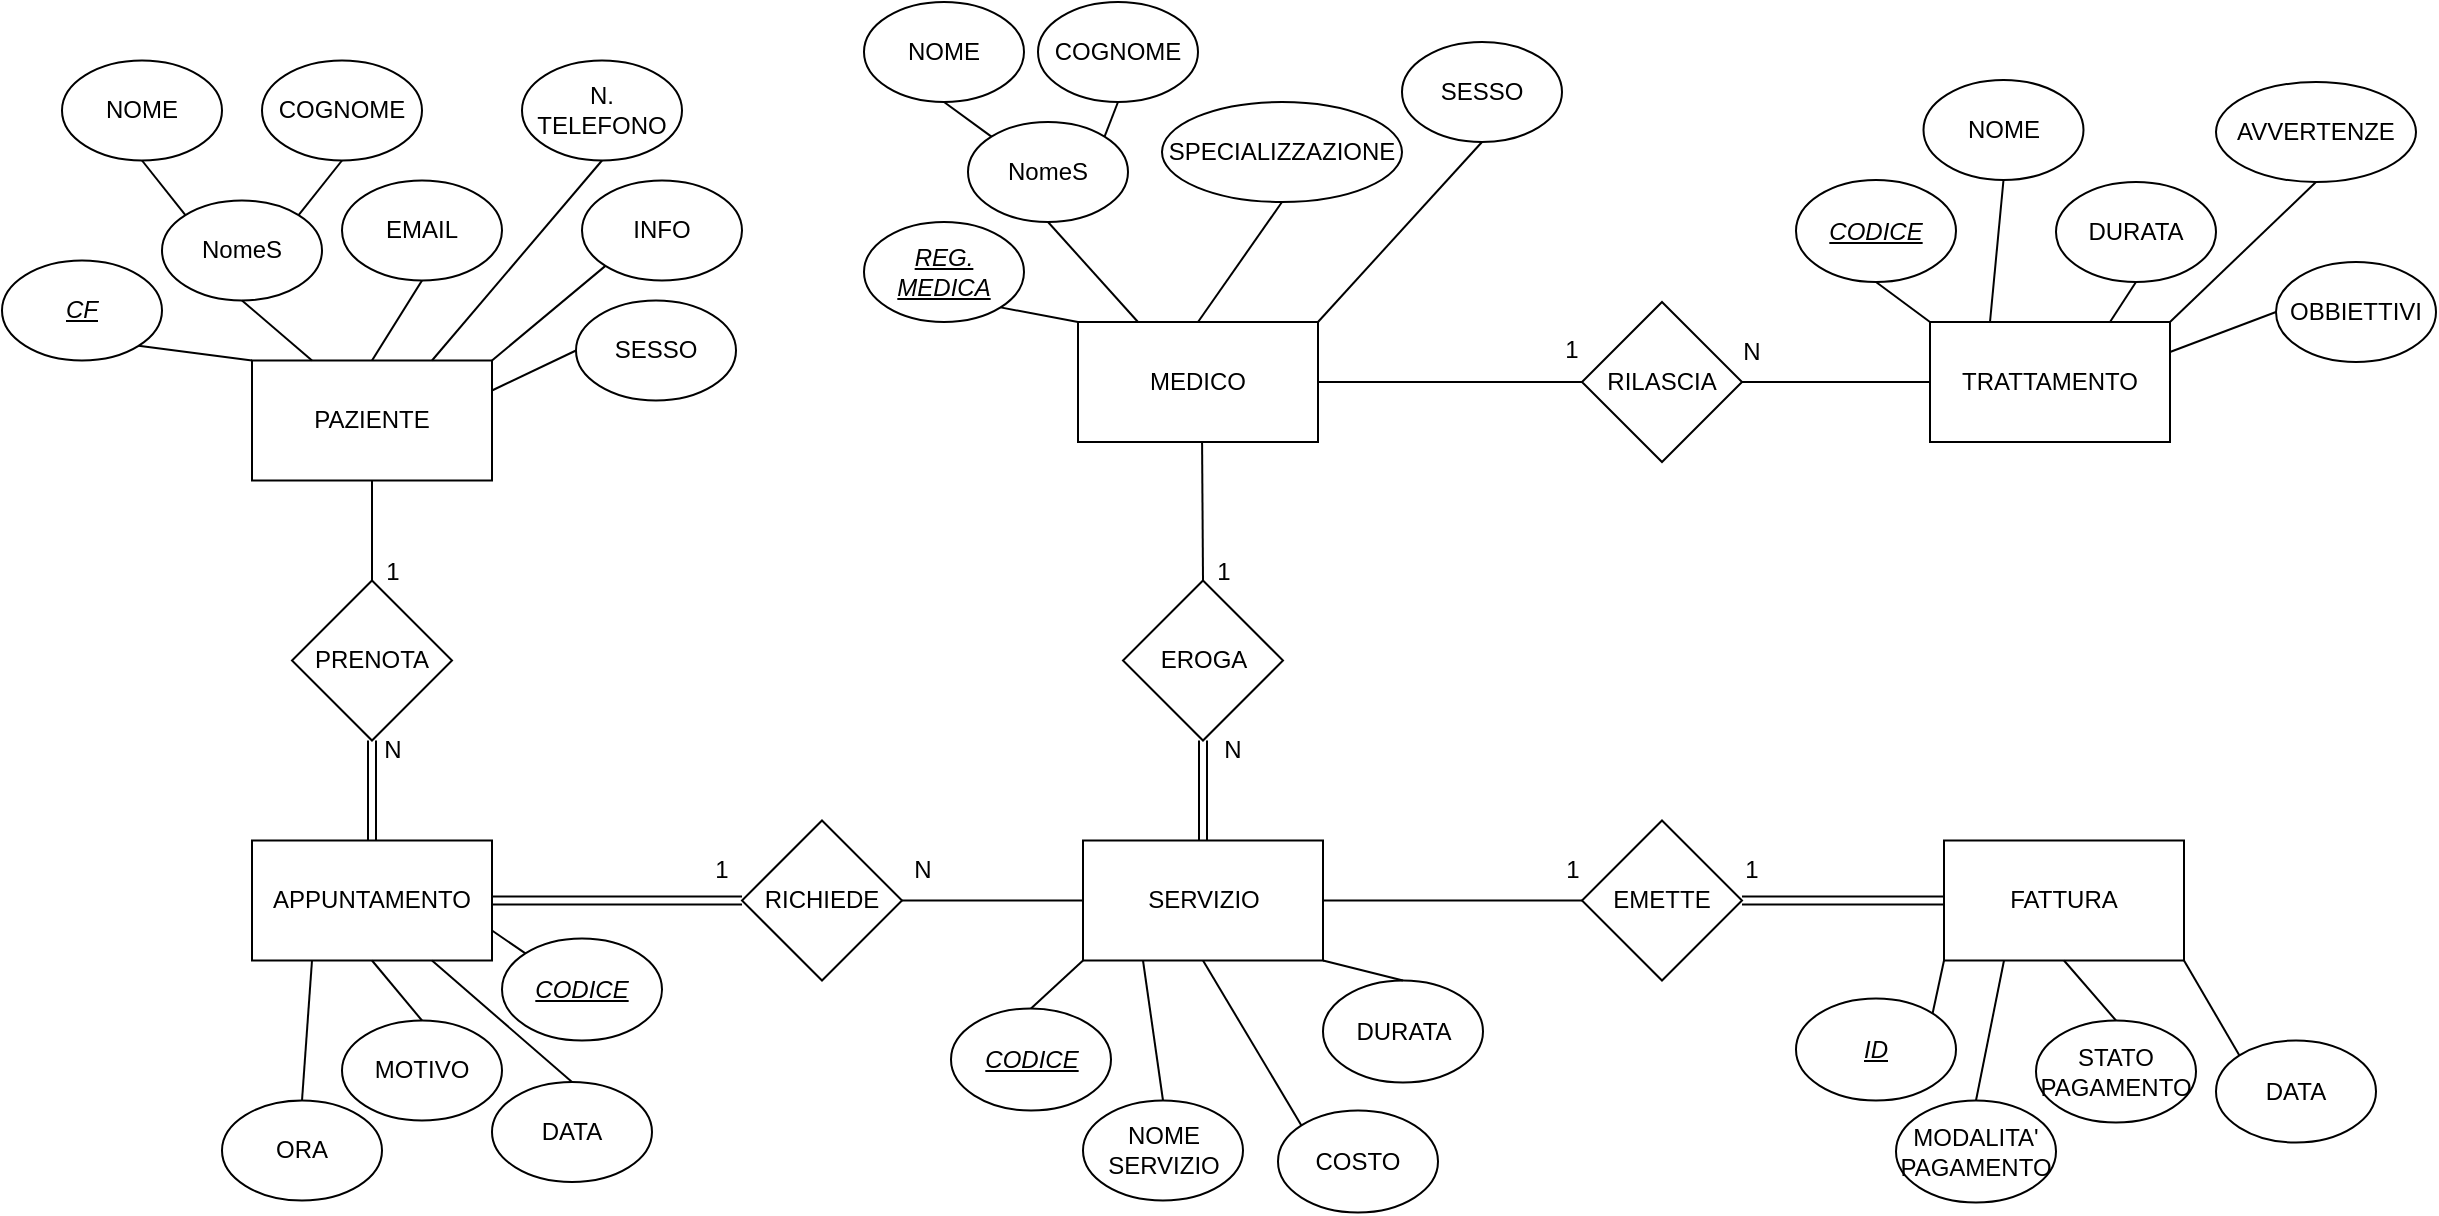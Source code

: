 <mxfile version="24.4.0" type="device">
  <diagram name="Pagina-1" id="QTGkaFuVufyVtia51VzJ">
    <mxGraphModel dx="1813" dy="831" grid="1" gridSize="10" guides="1" tooltips="1" connect="1" arrows="1" fold="1" page="1" pageScale="1" pageWidth="827" pageHeight="1169" math="0" shadow="0">
      <root>
        <mxCell id="0" />
        <mxCell id="1" parent="0" />
        <mxCell id="JJwk-e65k5FWWCbelavX-6" value="PAZIENTE" style="rounded=0;whiteSpace=wrap;html=1;" parent="1" vertex="1">
          <mxGeometry x="-505" y="409.25" width="120" height="60" as="geometry" />
        </mxCell>
        <mxCell id="JJwk-e65k5FWWCbelavX-7" value="MEDICO" style="rounded=0;whiteSpace=wrap;html=1;" parent="1" vertex="1">
          <mxGeometry x="-92" y="390" width="120" height="60" as="geometry" />
        </mxCell>
        <mxCell id="JJwk-e65k5FWWCbelavX-8" value="TRATTAMENTO" style="rounded=0;whiteSpace=wrap;html=1;" parent="1" vertex="1">
          <mxGeometry x="334" y="390" width="120" height="60" as="geometry" />
        </mxCell>
        <mxCell id="JJwk-e65k5FWWCbelavX-9" value="SERVIZIO" style="rounded=0;whiteSpace=wrap;html=1;" parent="1" vertex="1">
          <mxGeometry x="-89.5" y="649.25" width="120" height="60" as="geometry" />
        </mxCell>
        <mxCell id="JJwk-e65k5FWWCbelavX-10" value="FATTURA" style="rounded=0;whiteSpace=wrap;html=1;" parent="1" vertex="1">
          <mxGeometry x="341" y="649.25" width="120" height="60" as="geometry" />
        </mxCell>
        <mxCell id="JJwk-e65k5FWWCbelavX-11" value="APPUNTAMENTO" style="rounded=0;whiteSpace=wrap;html=1;" parent="1" vertex="1">
          <mxGeometry x="-505" y="649.25" width="120" height="60" as="geometry" />
        </mxCell>
        <mxCell id="JJwk-e65k5FWWCbelavX-13" value="NomeS" style="ellipse;whiteSpace=wrap;html=1;" parent="1" vertex="1">
          <mxGeometry x="-550" y="329.25" width="80" height="50" as="geometry" />
        </mxCell>
        <mxCell id="JJwk-e65k5FWWCbelavX-14" value="COGNOME" style="ellipse;whiteSpace=wrap;html=1;" parent="1" vertex="1">
          <mxGeometry x="-500" y="259.25" width="80" height="50" as="geometry" />
        </mxCell>
        <mxCell id="JJwk-e65k5FWWCbelavX-15" value="N. TELEFONO" style="ellipse;whiteSpace=wrap;html=1;" parent="1" vertex="1">
          <mxGeometry x="-370" y="259.25" width="80" height="50" as="geometry" />
        </mxCell>
        <mxCell id="JJwk-e65k5FWWCbelavX-16" value="EMAIL" style="ellipse;whiteSpace=wrap;html=1;" parent="1" vertex="1">
          <mxGeometry x="-460" y="319.25" width="80" height="50" as="geometry" />
        </mxCell>
        <mxCell id="JJwk-e65k5FWWCbelavX-17" value="INFO" style="ellipse;whiteSpace=wrap;html=1;" parent="1" vertex="1">
          <mxGeometry x="-340" y="319.25" width="80" height="50" as="geometry" />
        </mxCell>
        <mxCell id="JJwk-e65k5FWWCbelavX-18" value="&lt;i&gt;&lt;u&gt;CF&lt;/u&gt;&lt;/i&gt;" style="ellipse;whiteSpace=wrap;html=1;" parent="1" vertex="1">
          <mxGeometry x="-630" y="359.25" width="80" height="50" as="geometry" />
        </mxCell>
        <mxCell id="JJwk-e65k5FWWCbelavX-19" value="" style="endArrow=none;html=1;rounded=0;entryX=1;entryY=1;entryDx=0;entryDy=0;exitX=0;exitY=0;exitDx=0;exitDy=0;" parent="1" source="JJwk-e65k5FWWCbelavX-6" target="JJwk-e65k5FWWCbelavX-18" edge="1">
          <mxGeometry width="50" height="50" relative="1" as="geometry">
            <mxPoint x="-625" y="749.25" as="sourcePoint" />
            <mxPoint x="-575" y="699.25" as="targetPoint" />
          </mxGeometry>
        </mxCell>
        <mxCell id="JJwk-e65k5FWWCbelavX-20" value="" style="endArrow=none;html=1;rounded=0;exitX=0.25;exitY=0;exitDx=0;exitDy=0;entryX=0.5;entryY=1;entryDx=0;entryDy=0;" parent="1" source="JJwk-e65k5FWWCbelavX-6" target="JJwk-e65k5FWWCbelavX-13" edge="1">
          <mxGeometry width="50" height="50" relative="1" as="geometry">
            <mxPoint x="-495" y="419.25" as="sourcePoint" />
            <mxPoint x="-475" y="359.25" as="targetPoint" />
          </mxGeometry>
        </mxCell>
        <mxCell id="JJwk-e65k5FWWCbelavX-21" value="" style="endArrow=none;html=1;rounded=0;entryX=0.5;entryY=1;entryDx=0;entryDy=0;exitX=1;exitY=0;exitDx=0;exitDy=0;" parent="1" source="JJwk-e65k5FWWCbelavX-13" target="JJwk-e65k5FWWCbelavX-14" edge="1">
          <mxGeometry width="50" height="50" relative="1" as="geometry">
            <mxPoint x="-635" y="749.25" as="sourcePoint" />
            <mxPoint x="-585" y="699.25" as="targetPoint" />
          </mxGeometry>
        </mxCell>
        <mxCell id="JJwk-e65k5FWWCbelavX-22" value="" style="endArrow=none;html=1;rounded=0;entryX=0.5;entryY=1;entryDx=0;entryDy=0;exitX=0.5;exitY=0;exitDx=0;exitDy=0;" parent="1" source="JJwk-e65k5FWWCbelavX-6" target="JJwk-e65k5FWWCbelavX-16" edge="1">
          <mxGeometry width="50" height="50" relative="1" as="geometry">
            <mxPoint x="-495" y="719.25" as="sourcePoint" />
            <mxPoint x="-445" y="669.25" as="targetPoint" />
          </mxGeometry>
        </mxCell>
        <mxCell id="JJwk-e65k5FWWCbelavX-23" value="" style="endArrow=none;html=1;rounded=0;entryX=0.5;entryY=1;entryDx=0;entryDy=0;exitX=0.75;exitY=0;exitDx=0;exitDy=0;" parent="1" source="JJwk-e65k5FWWCbelavX-6" target="JJwk-e65k5FWWCbelavX-15" edge="1">
          <mxGeometry width="50" height="50" relative="1" as="geometry">
            <mxPoint x="-445" y="649.25" as="sourcePoint" />
            <mxPoint x="-395" y="599.25" as="targetPoint" />
          </mxGeometry>
        </mxCell>
        <mxCell id="JJwk-e65k5FWWCbelavX-24" value="" style="endArrow=none;html=1;rounded=0;entryX=0;entryY=1;entryDx=0;entryDy=0;exitX=1;exitY=0;exitDx=0;exitDy=0;" parent="1" source="JJwk-e65k5FWWCbelavX-6" target="JJwk-e65k5FWWCbelavX-17" edge="1">
          <mxGeometry width="50" height="50" relative="1" as="geometry">
            <mxPoint x="-485" y="709.25" as="sourcePoint" />
            <mxPoint x="-435" y="659.25" as="targetPoint" />
          </mxGeometry>
        </mxCell>
        <mxCell id="JJwk-e65k5FWWCbelavX-25" value="&lt;i&gt;&lt;u&gt;REG. MEDICA&lt;/u&gt;&lt;/i&gt;" style="ellipse;whiteSpace=wrap;html=1;" parent="1" vertex="1">
          <mxGeometry x="-199" y="340" width="80" height="50" as="geometry" />
        </mxCell>
        <mxCell id="JJwk-e65k5FWWCbelavX-29" value="SPECIALIZZAZIONE" style="ellipse;whiteSpace=wrap;html=1;" parent="1" vertex="1">
          <mxGeometry x="-50" y="280" width="120" height="50" as="geometry" />
        </mxCell>
        <mxCell id="JJwk-e65k5FWWCbelavX-30" value="NOME" style="ellipse;whiteSpace=wrap;html=1;" parent="1" vertex="1">
          <mxGeometry x="-600" y="259.25" width="80" height="50" as="geometry" />
        </mxCell>
        <mxCell id="JJwk-e65k5FWWCbelavX-31" value="" style="endArrow=none;html=1;rounded=0;entryX=0.5;entryY=1;entryDx=0;entryDy=0;exitX=0;exitY=0;exitDx=0;exitDy=0;" parent="1" source="JJwk-e65k5FWWCbelavX-13" target="JJwk-e65k5FWWCbelavX-30" edge="1">
          <mxGeometry width="50" height="50" relative="1" as="geometry">
            <mxPoint x="-700" y="449.25" as="sourcePoint" />
            <mxPoint x="-650" y="399.25" as="targetPoint" />
          </mxGeometry>
        </mxCell>
        <mxCell id="JJwk-e65k5FWWCbelavX-32" value="SESSO" style="ellipse;whiteSpace=wrap;html=1;" parent="1" vertex="1">
          <mxGeometry x="-343" y="379.25" width="80" height="50" as="geometry" />
        </mxCell>
        <mxCell id="JJwk-e65k5FWWCbelavX-33" value="" style="endArrow=none;html=1;rounded=0;entryX=0;entryY=0.5;entryDx=0;entryDy=0;exitX=1;exitY=0.25;exitDx=0;exitDy=0;" parent="1" source="JJwk-e65k5FWWCbelavX-6" target="JJwk-e65k5FWWCbelavX-32" edge="1">
          <mxGeometry width="50" height="50" relative="1" as="geometry">
            <mxPoint x="-353" y="419.25" as="sourcePoint" />
            <mxPoint x="-318" y="372.25" as="targetPoint" />
          </mxGeometry>
        </mxCell>
        <mxCell id="JJwk-e65k5FWWCbelavX-34" value="NomeS" style="ellipse;whiteSpace=wrap;html=1;" parent="1" vertex="1">
          <mxGeometry x="-147" y="290" width="80" height="50" as="geometry" />
        </mxCell>
        <mxCell id="JJwk-e65k5FWWCbelavX-35" value="COGNOME" style="ellipse;whiteSpace=wrap;html=1;" parent="1" vertex="1">
          <mxGeometry x="-112" y="230" width="80" height="50" as="geometry" />
        </mxCell>
        <mxCell id="JJwk-e65k5FWWCbelavX-36" value="NOME" style="ellipse;whiteSpace=wrap;html=1;" parent="1" vertex="1">
          <mxGeometry x="-199" y="230" width="80" height="50" as="geometry" />
        </mxCell>
        <mxCell id="JJwk-e65k5FWWCbelavX-37" value="" style="endArrow=none;html=1;rounded=0;entryX=0.5;entryY=1;entryDx=0;entryDy=0;exitX=1;exitY=0;exitDx=0;exitDy=0;" parent="1" source="JJwk-e65k5FWWCbelavX-34" target="JJwk-e65k5FWWCbelavX-35" edge="1">
          <mxGeometry width="50" height="50" relative="1" as="geometry">
            <mxPoint x="-302" y="350" as="sourcePoint" />
            <mxPoint x="-252" y="300" as="targetPoint" />
          </mxGeometry>
        </mxCell>
        <mxCell id="JJwk-e65k5FWWCbelavX-38" value="" style="endArrow=none;html=1;rounded=0;entryX=0.5;entryY=1;entryDx=0;entryDy=0;exitX=0;exitY=0;exitDx=0;exitDy=0;" parent="1" source="JJwk-e65k5FWWCbelavX-34" target="JJwk-e65k5FWWCbelavX-36" edge="1">
          <mxGeometry width="50" height="50" relative="1" as="geometry">
            <mxPoint x="-312" y="340" as="sourcePoint" />
            <mxPoint x="-262" y="290" as="targetPoint" />
          </mxGeometry>
        </mxCell>
        <mxCell id="JJwk-e65k5FWWCbelavX-39" value="SESSO" style="ellipse;whiteSpace=wrap;html=1;" parent="1" vertex="1">
          <mxGeometry x="70" y="250" width="80" height="50" as="geometry" />
        </mxCell>
        <mxCell id="JJwk-e65k5FWWCbelavX-40" value="" style="endArrow=none;html=1;rounded=0;entryX=0;entryY=0;entryDx=0;entryDy=0;exitX=1;exitY=1;exitDx=0;exitDy=0;" parent="1" source="JJwk-e65k5FWWCbelavX-25" target="JJwk-e65k5FWWCbelavX-7" edge="1">
          <mxGeometry width="50" height="50" relative="1" as="geometry">
            <mxPoint x="-192" y="500" as="sourcePoint" />
            <mxPoint x="-142" y="450" as="targetPoint" />
          </mxGeometry>
        </mxCell>
        <mxCell id="JJwk-e65k5FWWCbelavX-41" value="" style="endArrow=none;html=1;rounded=0;entryX=0.5;entryY=1;entryDx=0;entryDy=0;exitX=0.25;exitY=0;exitDx=0;exitDy=0;" parent="1" source="JJwk-e65k5FWWCbelavX-7" target="JJwk-e65k5FWWCbelavX-34" edge="1">
          <mxGeometry width="50" height="50" relative="1" as="geometry">
            <mxPoint x="-192" y="560" as="sourcePoint" />
            <mxPoint x="-142" y="510" as="targetPoint" />
          </mxGeometry>
        </mxCell>
        <mxCell id="JJwk-e65k5FWWCbelavX-42" value="" style="endArrow=none;html=1;rounded=0;entryX=0.5;entryY=1;entryDx=0;entryDy=0;exitX=0.5;exitY=0;exitDx=0;exitDy=0;" parent="1" source="JJwk-e65k5FWWCbelavX-7" target="JJwk-e65k5FWWCbelavX-29" edge="1">
          <mxGeometry width="50" height="50" relative="1" as="geometry">
            <mxPoint x="-142" y="660" as="sourcePoint" />
            <mxPoint x="-92" y="610" as="targetPoint" />
          </mxGeometry>
        </mxCell>
        <mxCell id="JJwk-e65k5FWWCbelavX-43" value="" style="endArrow=none;html=1;rounded=0;entryX=0.5;entryY=1;entryDx=0;entryDy=0;exitX=1;exitY=0;exitDx=0;exitDy=0;" parent="1" source="JJwk-e65k5FWWCbelavX-7" target="JJwk-e65k5FWWCbelavX-39" edge="1">
          <mxGeometry width="50" height="50" relative="1" as="geometry">
            <mxPoint x="-2" y="600" as="sourcePoint" />
            <mxPoint x="48" y="550" as="targetPoint" />
          </mxGeometry>
        </mxCell>
        <mxCell id="JJwk-e65k5FWWCbelavX-44" value="NOME&lt;div&gt;SERVIZIO&lt;/div&gt;" style="ellipse;whiteSpace=wrap;html=1;" parent="1" vertex="1">
          <mxGeometry x="-89.5" y="779.25" width="80" height="50" as="geometry" />
        </mxCell>
        <mxCell id="JJwk-e65k5FWWCbelavX-45" value="COSTO" style="ellipse;whiteSpace=wrap;html=1;" parent="1" vertex="1">
          <mxGeometry x="8" y="784.25" width="80" height="51" as="geometry" />
        </mxCell>
        <mxCell id="JJwk-e65k5FWWCbelavX-46" value="DURATA" style="ellipse;whiteSpace=wrap;html=1;" parent="1" vertex="1">
          <mxGeometry x="30.5" y="719.25" width="80" height="51" as="geometry" />
        </mxCell>
        <mxCell id="JJwk-e65k5FWWCbelavX-48" value="&lt;i&gt;&lt;u&gt;CODICE&lt;/u&gt;&lt;/i&gt;" style="ellipse;whiteSpace=wrap;html=1;" parent="1" vertex="1">
          <mxGeometry x="-155.5" y="733.25" width="80" height="51" as="geometry" />
        </mxCell>
        <mxCell id="JJwk-e65k5FWWCbelavX-49" value="" style="endArrow=none;html=1;rounded=0;entryX=0;entryY=1;entryDx=0;entryDy=0;exitX=0.5;exitY=0;exitDx=0;exitDy=0;" parent="1" source="JJwk-e65k5FWWCbelavX-48" target="JJwk-e65k5FWWCbelavX-9" edge="1">
          <mxGeometry width="50" height="50" relative="1" as="geometry">
            <mxPoint x="-225" y="729.25" as="sourcePoint" />
            <mxPoint x="-175" y="679.25" as="targetPoint" />
          </mxGeometry>
        </mxCell>
        <mxCell id="JJwk-e65k5FWWCbelavX-50" value="" style="endArrow=none;html=1;rounded=0;entryX=0.5;entryY=0;entryDx=0;entryDy=0;exitX=0.25;exitY=1;exitDx=0;exitDy=0;" parent="1" source="JJwk-e65k5FWWCbelavX-9" target="JJwk-e65k5FWWCbelavX-44" edge="1">
          <mxGeometry width="50" height="50" relative="1" as="geometry">
            <mxPoint x="-295" y="749.25" as="sourcePoint" />
            <mxPoint x="-245" y="699.25" as="targetPoint" />
          </mxGeometry>
        </mxCell>
        <mxCell id="JJwk-e65k5FWWCbelavX-51" value="" style="endArrow=none;html=1;rounded=0;entryX=0;entryY=0;entryDx=0;entryDy=0;exitX=0.5;exitY=1;exitDx=0;exitDy=0;" parent="1" source="JJwk-e65k5FWWCbelavX-9" target="JJwk-e65k5FWWCbelavX-45" edge="1">
          <mxGeometry width="50" height="50" relative="1" as="geometry">
            <mxPoint x="-215" y="769.25" as="sourcePoint" />
            <mxPoint x="-165" y="719.25" as="targetPoint" />
          </mxGeometry>
        </mxCell>
        <mxCell id="JJwk-e65k5FWWCbelavX-52" value="" style="endArrow=none;html=1;rounded=0;entryX=0.5;entryY=0;entryDx=0;entryDy=0;exitX=1;exitY=1;exitDx=0;exitDy=0;" parent="1" source="JJwk-e65k5FWWCbelavX-9" target="JJwk-e65k5FWWCbelavX-46" edge="1">
          <mxGeometry width="50" height="50" relative="1" as="geometry">
            <mxPoint x="35" y="779.25" as="sourcePoint" />
            <mxPoint x="85" y="729.25" as="targetPoint" />
          </mxGeometry>
        </mxCell>
        <mxCell id="JJwk-e65k5FWWCbelavX-53" value="MODALITA&#39;&lt;div&gt;PAGAMENTO&lt;/div&gt;" style="ellipse;whiteSpace=wrap;html=1;" parent="1" vertex="1">
          <mxGeometry x="317" y="779.25" width="80" height="51" as="geometry" />
        </mxCell>
        <mxCell id="JJwk-e65k5FWWCbelavX-54" value="STATO&lt;div&gt;PAGAMENTO&lt;/div&gt;" style="ellipse;whiteSpace=wrap;html=1;" parent="1" vertex="1">
          <mxGeometry x="387" y="739.25" width="80" height="51" as="geometry" />
        </mxCell>
        <mxCell id="JJwk-e65k5FWWCbelavX-56" value="DATA" style="ellipse;whiteSpace=wrap;html=1;" parent="1" vertex="1">
          <mxGeometry x="477" y="749.25" width="80" height="51" as="geometry" />
        </mxCell>
        <mxCell id="JJwk-e65k5FWWCbelavX-61" value="&lt;i&gt;&lt;u&gt;ID&lt;/u&gt;&lt;/i&gt;" style="ellipse;whiteSpace=wrap;html=1;" parent="1" vertex="1">
          <mxGeometry x="267" y="728.25" width="80" height="51" as="geometry" />
        </mxCell>
        <mxCell id="JJwk-e65k5FWWCbelavX-62" value="" style="endArrow=none;html=1;rounded=0;entryX=0;entryY=1;entryDx=0;entryDy=0;exitX=1;exitY=0;exitDx=0;exitDy=0;" parent="1" source="JJwk-e65k5FWWCbelavX-61" target="JJwk-e65k5FWWCbelavX-10" edge="1">
          <mxGeometry width="50" height="50" relative="1" as="geometry">
            <mxPoint x="332.75" y="1105.75" as="sourcePoint" />
            <mxPoint x="352.75" y="945.75" as="targetPoint" />
          </mxGeometry>
        </mxCell>
        <mxCell id="JJwk-e65k5FWWCbelavX-63" value="" style="endArrow=none;html=1;rounded=0;entryX=0.5;entryY=0;entryDx=0;entryDy=0;exitX=0.25;exitY=1;exitDx=0;exitDy=0;" parent="1" source="JJwk-e65k5FWWCbelavX-10" target="JJwk-e65k5FWWCbelavX-53" edge="1">
          <mxGeometry width="50" height="50" relative="1" as="geometry">
            <mxPoint x="412.75" y="945.75" as="sourcePoint" />
            <mxPoint x="422.75" y="1075.75" as="targetPoint" />
          </mxGeometry>
        </mxCell>
        <mxCell id="JJwk-e65k5FWWCbelavX-64" value="" style="endArrow=none;html=1;rounded=0;entryX=0.5;entryY=0;entryDx=0;entryDy=0;exitX=0.5;exitY=1;exitDx=0;exitDy=0;" parent="1" source="JJwk-e65k5FWWCbelavX-10" target="JJwk-e65k5FWWCbelavX-54" edge="1">
          <mxGeometry width="50" height="50" relative="1" as="geometry">
            <mxPoint x="442.75" y="945.75" as="sourcePoint" />
            <mxPoint x="432.75" y="1085.75" as="targetPoint" />
          </mxGeometry>
        </mxCell>
        <mxCell id="JJwk-e65k5FWWCbelavX-65" value="" style="endArrow=none;html=1;rounded=0;entryX=0;entryY=0;entryDx=0;entryDy=0;exitX=1;exitY=1;exitDx=0;exitDy=0;" parent="1" source="JJwk-e65k5FWWCbelavX-10" target="JJwk-e65k5FWWCbelavX-56" edge="1">
          <mxGeometry width="50" height="50" relative="1" as="geometry">
            <mxPoint x="472.75" y="945.75" as="sourcePoint" />
            <mxPoint x="442.75" y="1095.75" as="targetPoint" />
          </mxGeometry>
        </mxCell>
        <mxCell id="JJwk-e65k5FWWCbelavX-76" value="OBBIETTIVI" style="ellipse;whiteSpace=wrap;html=1;" parent="1" vertex="1">
          <mxGeometry x="507" y="360" width="80" height="50" as="geometry" />
        </mxCell>
        <mxCell id="JJwk-e65k5FWWCbelavX-77" value="NOME" style="ellipse;whiteSpace=wrap;html=1;" parent="1" vertex="1">
          <mxGeometry x="330.75" y="269" width="80" height="50" as="geometry" />
        </mxCell>
        <mxCell id="JJwk-e65k5FWWCbelavX-78" value="DURATA" style="ellipse;whiteSpace=wrap;html=1;" parent="1" vertex="1">
          <mxGeometry x="397" y="320" width="80" height="50" as="geometry" />
        </mxCell>
        <mxCell id="JJwk-e65k5FWWCbelavX-79" value="DATA" style="ellipse;whiteSpace=wrap;html=1;" parent="1" vertex="1">
          <mxGeometry x="-385" y="770" width="80" height="50" as="geometry" />
        </mxCell>
        <mxCell id="JJwk-e65k5FWWCbelavX-80" value="MOTIVO" style="ellipse;whiteSpace=wrap;html=1;" parent="1" vertex="1">
          <mxGeometry x="-460" y="739.25" width="80" height="50" as="geometry" />
        </mxCell>
        <mxCell id="JJwk-e65k5FWWCbelavX-81" value="ORA" style="ellipse;whiteSpace=wrap;html=1;" parent="1" vertex="1">
          <mxGeometry x="-520" y="779.25" width="80" height="50" as="geometry" />
        </mxCell>
        <mxCell id="JJwk-e65k5FWWCbelavX-82" value="AVVERTENZE" style="ellipse;whiteSpace=wrap;html=1;" parent="1" vertex="1">
          <mxGeometry x="477" y="270" width="100" height="50" as="geometry" />
        </mxCell>
        <mxCell id="JJwk-e65k5FWWCbelavX-83" value="&lt;i&gt;&lt;u&gt;CODICE&lt;/u&gt;&lt;/i&gt;" style="ellipse;whiteSpace=wrap;html=1;" parent="1" vertex="1">
          <mxGeometry x="267" y="319" width="80" height="51" as="geometry" />
        </mxCell>
        <mxCell id="JJwk-e65k5FWWCbelavX-84" value="" style="endArrow=none;html=1;rounded=0;entryX=0;entryY=0.5;entryDx=0;entryDy=0;exitX=1;exitY=0.25;exitDx=0;exitDy=0;" parent="1" source="JJwk-e65k5FWWCbelavX-8" target="JJwk-e65k5FWWCbelavX-76" edge="1">
          <mxGeometry width="50" height="50" relative="1" as="geometry">
            <mxPoint x="477" y="650" as="sourcePoint" />
            <mxPoint x="527" y="600" as="targetPoint" />
          </mxGeometry>
        </mxCell>
        <mxCell id="JJwk-e65k5FWWCbelavX-85" value="" style="endArrow=none;html=1;rounded=0;entryX=0.5;entryY=1;entryDx=0;entryDy=0;exitX=1;exitY=0;exitDx=0;exitDy=0;" parent="1" source="JJwk-e65k5FWWCbelavX-8" target="JJwk-e65k5FWWCbelavX-82" edge="1">
          <mxGeometry width="50" height="50" relative="1" as="geometry">
            <mxPoint x="457" y="510" as="sourcePoint" />
            <mxPoint x="507" y="460" as="targetPoint" />
          </mxGeometry>
        </mxCell>
        <mxCell id="JJwk-e65k5FWWCbelavX-86" value="" style="endArrow=none;html=1;rounded=0;entryX=0.5;entryY=1;entryDx=0;entryDy=0;exitX=0.75;exitY=0;exitDx=0;exitDy=0;" parent="1" source="JJwk-e65k5FWWCbelavX-8" target="JJwk-e65k5FWWCbelavX-78" edge="1">
          <mxGeometry width="50" height="50" relative="1" as="geometry">
            <mxPoint x="477" y="570" as="sourcePoint" />
            <mxPoint x="527" y="520" as="targetPoint" />
          </mxGeometry>
        </mxCell>
        <mxCell id="JJwk-e65k5FWWCbelavX-87" value="" style="endArrow=none;html=1;rounded=0;entryX=0.5;entryY=1;entryDx=0;entryDy=0;exitX=0.25;exitY=0;exitDx=0;exitDy=0;" parent="1" source="JJwk-e65k5FWWCbelavX-8" target="JJwk-e65k5FWWCbelavX-77" edge="1">
          <mxGeometry width="50" height="50" relative="1" as="geometry">
            <mxPoint x="377" y="570" as="sourcePoint" />
            <mxPoint x="427" y="520" as="targetPoint" />
          </mxGeometry>
        </mxCell>
        <mxCell id="JJwk-e65k5FWWCbelavX-88" value="" style="endArrow=none;html=1;rounded=0;entryX=0.5;entryY=1;entryDx=0;entryDy=0;exitX=0;exitY=0;exitDx=0;exitDy=0;" parent="1" source="JJwk-e65k5FWWCbelavX-8" target="JJwk-e65k5FWWCbelavX-83" edge="1">
          <mxGeometry width="50" height="50" relative="1" as="geometry">
            <mxPoint x="447" y="560" as="sourcePoint" />
            <mxPoint x="497" y="510" as="targetPoint" />
          </mxGeometry>
        </mxCell>
        <mxCell id="JJwk-e65k5FWWCbelavX-91" value="&lt;i&gt;&lt;u&gt;CODICE&lt;/u&gt;&lt;/i&gt;" style="ellipse;whiteSpace=wrap;html=1;" parent="1" vertex="1">
          <mxGeometry x="-380" y="698.25" width="80" height="51" as="geometry" />
        </mxCell>
        <mxCell id="JJwk-e65k5FWWCbelavX-104" value="PRENOTA" style="rhombus;whiteSpace=wrap;html=1;" parent="1" vertex="1">
          <mxGeometry x="-485" y="519.25" width="80" height="80" as="geometry" />
        </mxCell>
        <mxCell id="JJwk-e65k5FWWCbelavX-106" value="" style="endArrow=none;html=1;rounded=0;entryX=0.5;entryY=1;entryDx=0;entryDy=0;exitX=0.5;exitY=0;exitDx=0;exitDy=0;" parent="1" source="JJwk-e65k5FWWCbelavX-104" target="JJwk-e65k5FWWCbelavX-6" edge="1">
          <mxGeometry width="50" height="50" relative="1" as="geometry">
            <mxPoint x="-565" y="539.25" as="sourcePoint" />
            <mxPoint x="-515" y="489.25" as="targetPoint" />
          </mxGeometry>
        </mxCell>
        <mxCell id="JJwk-e65k5FWWCbelavX-107" value="" style="endArrow=none;html=1;rounded=0;entryX=0.5;entryY=1;entryDx=0;entryDy=0;exitX=0.5;exitY=0;exitDx=0;exitDy=0;shape=link;" parent="1" source="JJwk-e65k5FWWCbelavX-11" target="JJwk-e65k5FWWCbelavX-104" edge="1">
          <mxGeometry width="50" height="50" relative="1" as="geometry">
            <mxPoint x="-435" y="829.25" as="sourcePoint" />
            <mxPoint x="-385" y="779.25" as="targetPoint" />
          </mxGeometry>
        </mxCell>
        <mxCell id="JJwk-e65k5FWWCbelavX-108" value="" style="endArrow=none;html=1;rounded=0;entryX=0;entryY=0;entryDx=0;entryDy=0;exitX=1;exitY=0.75;exitDx=0;exitDy=0;" parent="1" source="JJwk-e65k5FWWCbelavX-11" target="JJwk-e65k5FWWCbelavX-91" edge="1">
          <mxGeometry width="50" height="50" relative="1" as="geometry">
            <mxPoint x="-405" y="819.25" as="sourcePoint" />
            <mxPoint x="-355" y="769.25" as="targetPoint" />
          </mxGeometry>
        </mxCell>
        <mxCell id="JJwk-e65k5FWWCbelavX-109" value="" style="endArrow=none;html=1;rounded=0;entryX=0.5;entryY=1;entryDx=0;entryDy=0;exitX=0.5;exitY=0;exitDx=0;exitDy=0;" parent="1" source="JJwk-e65k5FWWCbelavX-80" target="JJwk-e65k5FWWCbelavX-11" edge="1">
          <mxGeometry width="50" height="50" relative="1" as="geometry">
            <mxPoint x="-555" y="909.25" as="sourcePoint" />
            <mxPoint x="-505" y="859.25" as="targetPoint" />
          </mxGeometry>
        </mxCell>
        <mxCell id="JJwk-e65k5FWWCbelavX-110" value="" style="endArrow=none;html=1;rounded=0;entryX=0.75;entryY=1;entryDx=0;entryDy=0;exitX=0.5;exitY=0;exitDx=0;exitDy=0;" parent="1" source="JJwk-e65k5FWWCbelavX-79" target="JJwk-e65k5FWWCbelavX-11" edge="1">
          <mxGeometry width="50" height="50" relative="1" as="geometry">
            <mxPoint x="-655" y="949.25" as="sourcePoint" />
            <mxPoint x="-605" y="899.25" as="targetPoint" />
          </mxGeometry>
        </mxCell>
        <mxCell id="JJwk-e65k5FWWCbelavX-111" value="" style="endArrow=none;html=1;rounded=0;entryX=0.25;entryY=1;entryDx=0;entryDy=0;exitX=0.5;exitY=0;exitDx=0;exitDy=0;" parent="1" source="JJwk-e65k5FWWCbelavX-81" target="JJwk-e65k5FWWCbelavX-11" edge="1">
          <mxGeometry width="50" height="50" relative="1" as="geometry">
            <mxPoint x="-655" y="829.25" as="sourcePoint" />
            <mxPoint x="-605" y="779.25" as="targetPoint" />
          </mxGeometry>
        </mxCell>
        <mxCell id="JJwk-e65k5FWWCbelavX-112" value="RICHIEDE" style="rhombus;whiteSpace=wrap;html=1;" parent="1" vertex="1">
          <mxGeometry x="-260" y="639.25" width="80" height="80" as="geometry" />
        </mxCell>
        <mxCell id="JJwk-e65k5FWWCbelavX-113" value="" style="endArrow=none;html=1;rounded=0;entryX=1;entryY=0.5;entryDx=0;entryDy=0;exitX=0;exitY=0.5;exitDx=0;exitDy=0;shape=link;" parent="1" source="JJwk-e65k5FWWCbelavX-112" target="JJwk-e65k5FWWCbelavX-11" edge="1">
          <mxGeometry width="50" height="50" relative="1" as="geometry">
            <mxPoint x="-345" y="529.25" as="sourcePoint" />
            <mxPoint x="-295" y="479.25" as="targetPoint" />
          </mxGeometry>
        </mxCell>
        <mxCell id="JJwk-e65k5FWWCbelavX-114" value="" style="endArrow=none;html=1;rounded=0;entryX=0;entryY=0.5;entryDx=0;entryDy=0;exitX=1;exitY=0.5;exitDx=0;exitDy=0;" parent="1" source="JJwk-e65k5FWWCbelavX-112" target="JJwk-e65k5FWWCbelavX-9" edge="1">
          <mxGeometry width="50" height="50" relative="1" as="geometry">
            <mxPoint x="-275" y="709.25" as="sourcePoint" />
            <mxPoint x="-225" y="659.25" as="targetPoint" />
          </mxGeometry>
        </mxCell>
        <mxCell id="OgsE2ytOjQr-2sQ1f96S-1" value="EROGA" style="rhombus;whiteSpace=wrap;html=1;" parent="1" vertex="1">
          <mxGeometry x="-69.5" y="519.25" width="80" height="80" as="geometry" />
        </mxCell>
        <mxCell id="OgsE2ytOjQr-2sQ1f96S-4" value="" style="endArrow=none;html=1;rounded=0;entryX=0.517;entryY=1.002;entryDx=0;entryDy=0;exitX=0.5;exitY=0;exitDx=0;exitDy=0;entryPerimeter=0;" parent="1" source="OgsE2ytOjQr-2sQ1f96S-1" target="JJwk-e65k5FWWCbelavX-7" edge="1">
          <mxGeometry width="50" height="50" relative="1" as="geometry">
            <mxPoint x="-110" y="559.25" as="sourcePoint" />
            <mxPoint x="-60" y="509.25" as="targetPoint" />
          </mxGeometry>
        </mxCell>
        <mxCell id="OgsE2ytOjQr-2sQ1f96S-5" value="" style="endArrow=none;html=1;rounded=0;entryX=0.5;entryY=1;entryDx=0;entryDy=0;exitX=0.5;exitY=0;exitDx=0;exitDy=0;shape=link;" parent="1" source="JJwk-e65k5FWWCbelavX-9" target="OgsE2ytOjQr-2sQ1f96S-1" edge="1">
          <mxGeometry width="50" height="50" relative="1" as="geometry">
            <mxPoint x="-160" y="639.25" as="sourcePoint" />
            <mxPoint x="-110" y="589.25" as="targetPoint" />
          </mxGeometry>
        </mxCell>
        <mxCell id="OgsE2ytOjQr-2sQ1f96S-6" value="EMETTE" style="rhombus;whiteSpace=wrap;html=1;" parent="1" vertex="1">
          <mxGeometry x="160" y="639.25" width="80" height="80" as="geometry" />
        </mxCell>
        <mxCell id="OgsE2ytOjQr-2sQ1f96S-7" value="" style="endArrow=none;html=1;rounded=0;entryX=0;entryY=0.5;entryDx=0;entryDy=0;exitX=1;exitY=0.5;exitDx=0;exitDy=0;" parent="1" source="JJwk-e65k5FWWCbelavX-9" target="OgsE2ytOjQr-2sQ1f96S-6" edge="1">
          <mxGeometry width="50" height="50" relative="1" as="geometry">
            <mxPoint x="80" y="659.25" as="sourcePoint" />
            <mxPoint x="130" y="609.25" as="targetPoint" />
          </mxGeometry>
        </mxCell>
        <mxCell id="OgsE2ytOjQr-2sQ1f96S-8" value="" style="endArrow=none;html=1;rounded=0;entryX=1;entryY=0.5;entryDx=0;entryDy=0;exitX=0;exitY=0.5;exitDx=0;exitDy=0;shape=link;" parent="1" source="JJwk-e65k5FWWCbelavX-10" target="OgsE2ytOjQr-2sQ1f96S-6" edge="1">
          <mxGeometry width="50" height="50" relative="1" as="geometry">
            <mxPoint x="270" y="959.25" as="sourcePoint" />
            <mxPoint x="320" y="909.25" as="targetPoint" />
          </mxGeometry>
        </mxCell>
        <mxCell id="OgsE2ytOjQr-2sQ1f96S-9" value="RILASCIA" style="rhombus;whiteSpace=wrap;html=1;" parent="1" vertex="1">
          <mxGeometry x="160" y="380" width="80" height="80" as="geometry" />
        </mxCell>
        <mxCell id="OgsE2ytOjQr-2sQ1f96S-10" value="" style="endArrow=none;html=1;rounded=0;entryX=0;entryY=0.5;entryDx=0;entryDy=0;exitX=1;exitY=0.5;exitDx=0;exitDy=0;" parent="1" source="JJwk-e65k5FWWCbelavX-7" target="OgsE2ytOjQr-2sQ1f96S-9" edge="1">
          <mxGeometry width="50" height="50" relative="1" as="geometry">
            <mxPoint x="120" y="500" as="sourcePoint" />
            <mxPoint x="170" y="450" as="targetPoint" />
          </mxGeometry>
        </mxCell>
        <mxCell id="OgsE2ytOjQr-2sQ1f96S-11" value="" style="endArrow=none;html=1;rounded=0;entryX=0;entryY=0.5;entryDx=0;entryDy=0;exitX=1;exitY=0.5;exitDx=0;exitDy=0;" parent="1" source="OgsE2ytOjQr-2sQ1f96S-9" target="JJwk-e65k5FWWCbelavX-8" edge="1">
          <mxGeometry width="50" height="50" relative="1" as="geometry">
            <mxPoint x="90" y="540" as="sourcePoint" />
            <mxPoint x="140" y="490" as="targetPoint" />
          </mxGeometry>
        </mxCell>
        <mxCell id="GXWk5sXZGgaJjqAWqa8f-2" value="N" style="text;html=1;align=center;verticalAlign=middle;resizable=0;points=[];autosize=1;strokeColor=none;fillColor=none;" vertex="1" parent="1">
          <mxGeometry x="-450" y="589.25" width="30" height="30" as="geometry" />
        </mxCell>
        <mxCell id="GXWk5sXZGgaJjqAWqa8f-3" value="1" style="text;html=1;align=center;verticalAlign=middle;resizable=0;points=[];autosize=1;strokeColor=none;fillColor=none;" vertex="1" parent="1">
          <mxGeometry x="-450" y="500" width="30" height="30" as="geometry" />
        </mxCell>
        <mxCell id="GXWk5sXZGgaJjqAWqa8f-4" value="1" style="text;html=1;align=center;verticalAlign=middle;whiteSpace=wrap;rounded=0;" vertex="1" parent="1">
          <mxGeometry x="-300" y="649.25" width="60" height="30" as="geometry" />
        </mxCell>
        <mxCell id="GXWk5sXZGgaJjqAWqa8f-5" value="N" style="text;html=1;align=center;verticalAlign=middle;resizable=0;points=[];autosize=1;strokeColor=none;fillColor=none;" vertex="1" parent="1">
          <mxGeometry x="-185.5" y="649.25" width="30" height="30" as="geometry" />
        </mxCell>
        <mxCell id="GXWk5sXZGgaJjqAWqa8f-6" value="1" style="text;html=1;align=center;verticalAlign=middle;whiteSpace=wrap;rounded=0;" vertex="1" parent="1">
          <mxGeometry x="-49.5" y="500" width="60" height="30" as="geometry" />
        </mxCell>
        <mxCell id="GXWk5sXZGgaJjqAWqa8f-7" value="N" style="text;html=1;align=center;verticalAlign=middle;resizable=0;points=[];autosize=1;strokeColor=none;fillColor=none;" vertex="1" parent="1">
          <mxGeometry x="-30" y="589.25" width="30" height="30" as="geometry" />
        </mxCell>
        <mxCell id="GXWk5sXZGgaJjqAWqa8f-8" value="1" style="text;html=1;align=center;verticalAlign=middle;whiteSpace=wrap;rounded=0;" vertex="1" parent="1">
          <mxGeometry x="125" y="389.25" width="60" height="30" as="geometry" />
        </mxCell>
        <mxCell id="GXWk5sXZGgaJjqAWqa8f-9" value="N" style="text;html=1;align=center;verticalAlign=middle;whiteSpace=wrap;rounded=0;" vertex="1" parent="1">
          <mxGeometry x="215" y="390" width="60" height="30" as="geometry" />
        </mxCell>
        <mxCell id="GXWk5sXZGgaJjqAWqa8f-10" value="1" style="text;html=1;align=center;verticalAlign=middle;whiteSpace=wrap;rounded=0;" vertex="1" parent="1">
          <mxGeometry x="230" y="649.25" width="30" height="30" as="geometry" />
        </mxCell>
        <mxCell id="GXWk5sXZGgaJjqAWqa8f-12" value="1" style="text;html=1;align=center;verticalAlign=middle;resizable=0;points=[];autosize=1;strokeColor=none;fillColor=none;" vertex="1" parent="1">
          <mxGeometry x="140" y="649.25" width="30" height="30" as="geometry" />
        </mxCell>
      </root>
    </mxGraphModel>
  </diagram>
</mxfile>
